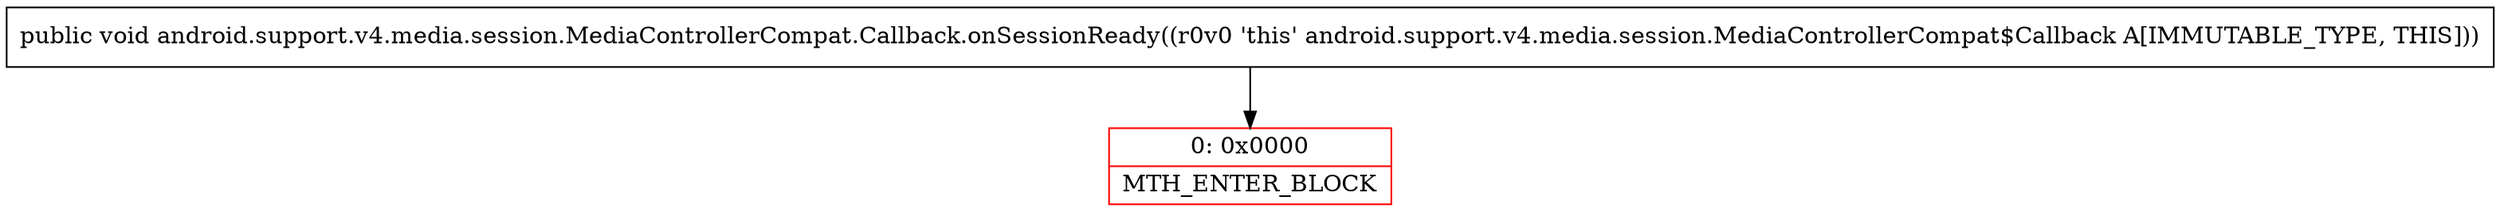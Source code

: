 digraph "CFG forandroid.support.v4.media.session.MediaControllerCompat.Callback.onSessionReady()V" {
subgraph cluster_Region_937722624 {
label = "R(0)";
node [shape=record,color=blue];
}
Node_0 [shape=record,color=red,label="{0\:\ 0x0000|MTH_ENTER_BLOCK\l}"];
MethodNode[shape=record,label="{public void android.support.v4.media.session.MediaControllerCompat.Callback.onSessionReady((r0v0 'this' android.support.v4.media.session.MediaControllerCompat$Callback A[IMMUTABLE_TYPE, THIS])) }"];
MethodNode -> Node_0;
}

